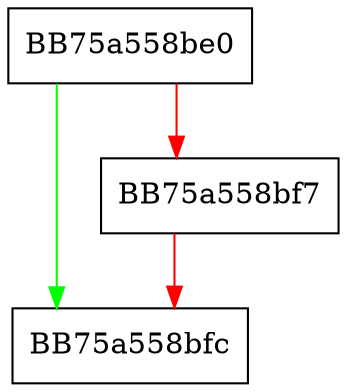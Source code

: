 digraph GetSize {
  node [shape="box"];
  graph [splines=ortho];
  BB75a558be0 -> BB75a558bfc [color="green"];
  BB75a558be0 -> BB75a558bf7 [color="red"];
  BB75a558bf7 -> BB75a558bfc [color="red"];
}